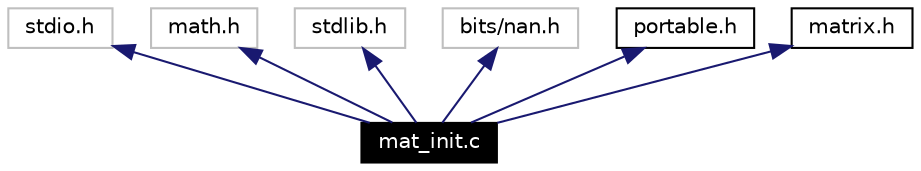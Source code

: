 digraph inheritance
{
  Node24 [shape="box",label="mat_init.c",fontsize=10,height=0.2,width=0.4,fontname="Helvetica",color="black",style="filled" fontcolor="white"];
  Node25 -> Node24 [dir=back,color="midnightblue",fontsize=10,style="solid",fontname="Helvetica"];
  Node25 [shape="box",label="stdio.h",fontsize=10,height=0.2,width=0.4,fontname="Helvetica",color="grey75"];
  Node26 -> Node24 [dir=back,color="midnightblue",fontsize=10,style="solid",fontname="Helvetica"];
  Node26 [shape="box",label="math.h",fontsize=10,height=0.2,width=0.4,fontname="Helvetica",color="grey75"];
  Node27 -> Node24 [dir=back,color="midnightblue",fontsize=10,style="solid",fontname="Helvetica"];
  Node27 [shape="box",label="stdlib.h",fontsize=10,height=0.2,width=0.4,fontname="Helvetica",color="grey75"];
  Node28 -> Node24 [dir=back,color="midnightblue",fontsize=10,style="solid",fontname="Helvetica"];
  Node28 [shape="box",label="bits/nan.h",fontsize=10,height=0.2,width=0.4,fontname="Helvetica",color="grey75"];
  Node29 -> Node24 [dir=back,color="midnightblue",fontsize=10,style="solid",fontname="Helvetica"];
  Node29 [shape="box",label="portable.h",fontsize=10,height=0.2,width=0.4,fontname="Helvetica",color="black",URL="$portable_8h.html"];
  Node30 -> Node24 [dir=back,color="midnightblue",fontsize=10,style="solid",fontname="Helvetica"];
  Node30 [shape="box",label="matrix.h",fontsize=10,height=0.2,width=0.4,fontname="Helvetica",color="black",URL="$matrix_8h.html"];
}
